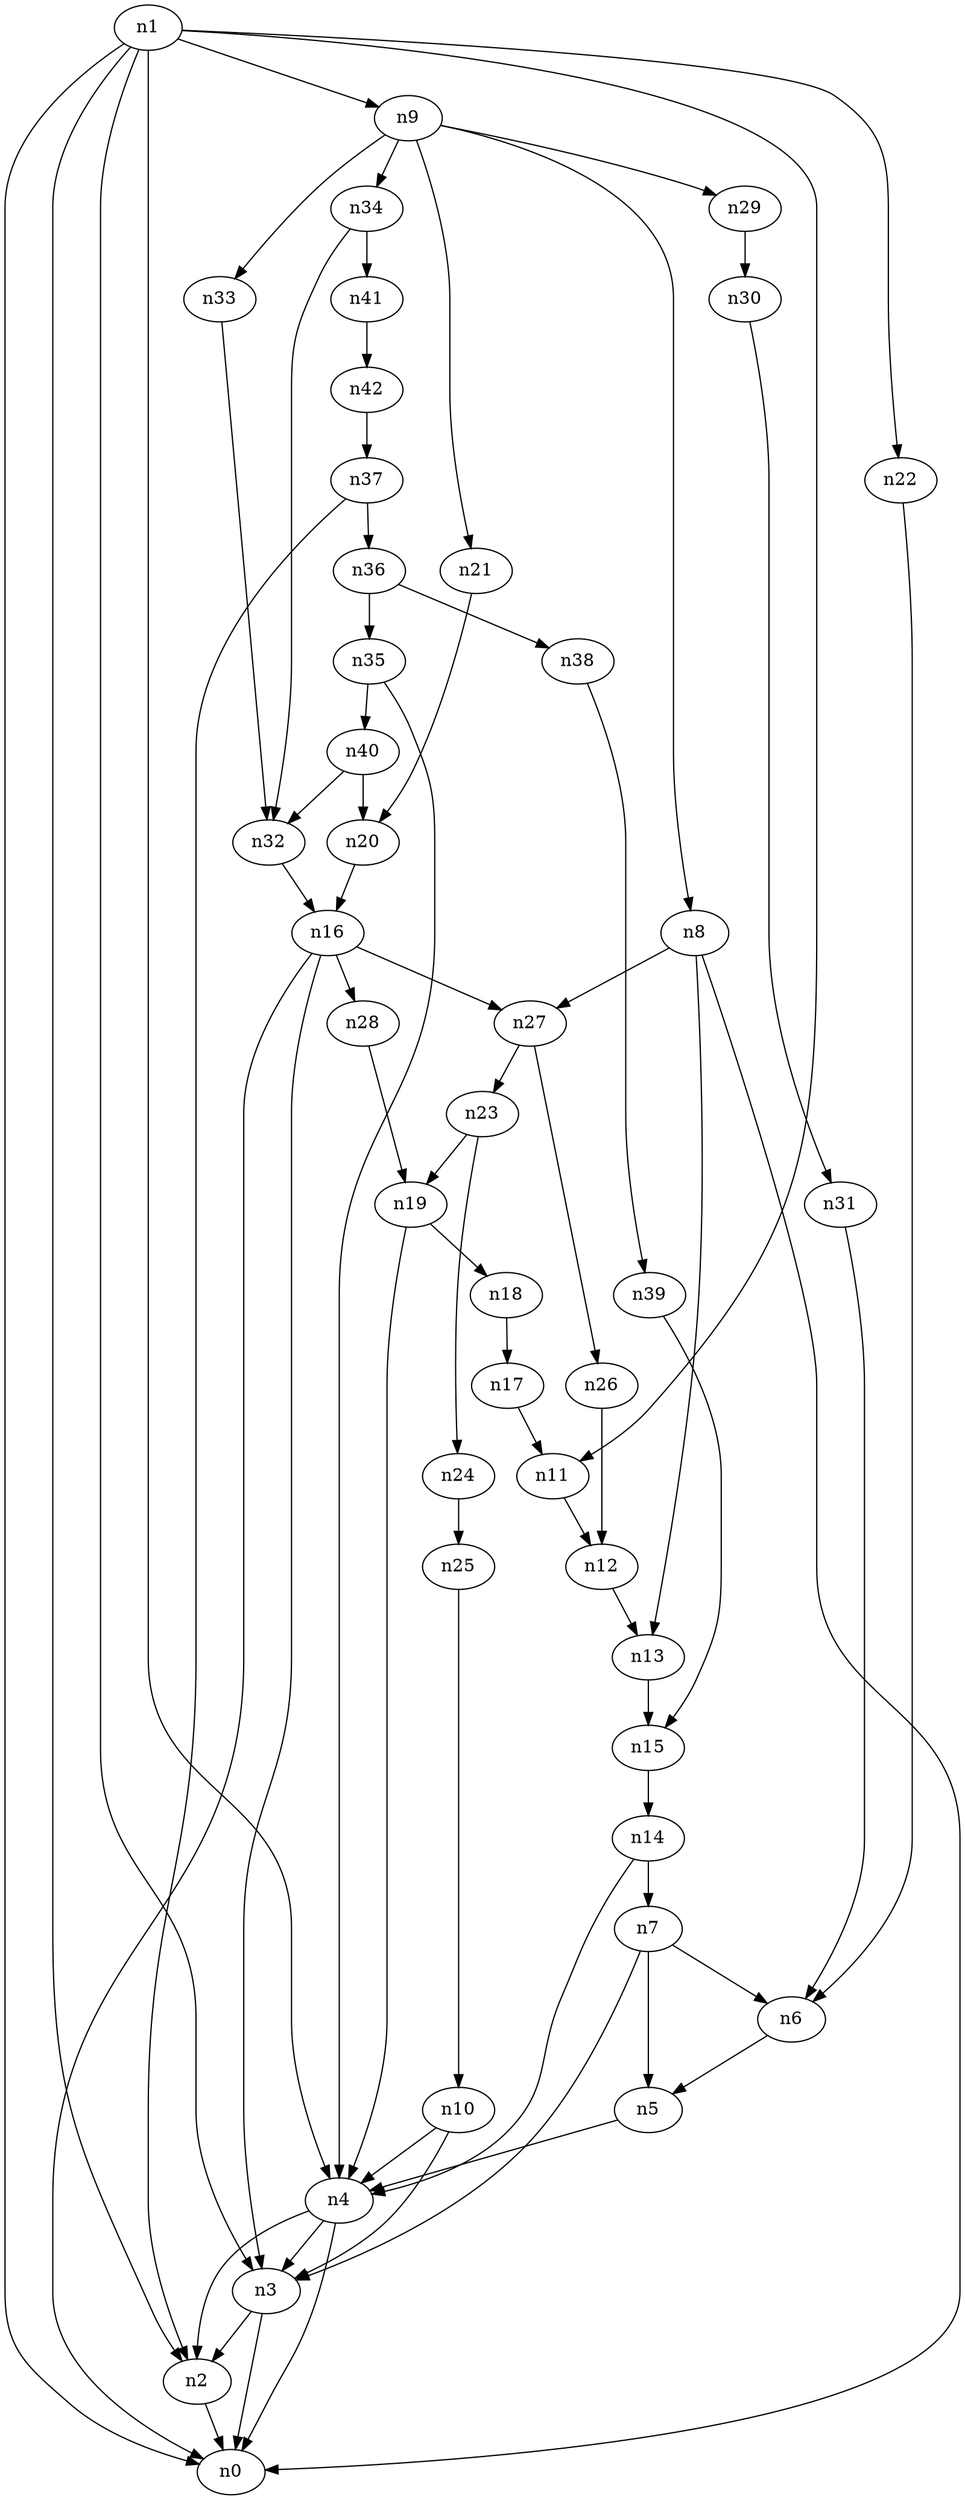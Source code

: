 digraph G {
	n1 -> n0	 [_graphml_id=e0];
	n1 -> n2	 [_graphml_id=e1];
	n1 -> n3	 [_graphml_id=e6];
	n1 -> n4	 [_graphml_id=e9];
	n1 -> n9	 [_graphml_id=e16];
	n1 -> n11	 [_graphml_id=e19];
	n1 -> n22	 [_graphml_id=e36];
	n2 -> n0	 [_graphml_id=e5];
	n3 -> n0	 [_graphml_id=e8];
	n3 -> n2	 [_graphml_id=e2];
	n4 -> n0	 [_graphml_id=e4];
	n4 -> n2	 [_graphml_id=e7];
	n4 -> n3	 [_graphml_id=e3];
	n5 -> n4	 [_graphml_id=e10];
	n6 -> n5	 [_graphml_id=e11];
	n7 -> n3	 [_graphml_id=e13];
	n7 -> n5	 [_graphml_id=e28];
	n7 -> n6	 [_graphml_id=e12];
	n8 -> n0	 [_graphml_id=e14];
	n8 -> n13	 [_graphml_id=e22];
	n8 -> n27	 [_graphml_id=e48];
	n9 -> n8	 [_graphml_id=e15];
	n9 -> n21	 [_graphml_id=e35];
	n9 -> n29	 [_graphml_id=e49];
	n9 -> n33	 [_graphml_id=e55];
	n9 -> n34	 [_graphml_id=e56];
	n10 -> n3	 [_graphml_id=e17];
	n10 -> n4	 [_graphml_id=e18];
	n11 -> n12	 [_graphml_id=e20];
	n12 -> n13	 [_graphml_id=e21];
	n13 -> n15	 [_graphml_id=e25];
	n14 -> n4	 [_graphml_id=e23];
	n14 -> n7	 [_graphml_id=e38];
	n15 -> n14	 [_graphml_id=e24];
	n16 -> n0	 [_graphml_id=e27];
	n16 -> n3	 [_graphml_id=e26];
	n16 -> n27	 [_graphml_id=e58];
	n16 -> n28	 [_graphml_id=e47];
	n17 -> n11	 [_graphml_id=e29];
	n18 -> n17	 [_graphml_id=e30];
	n19 -> n4	 [_graphml_id=e32];
	n19 -> n18	 [_graphml_id=e31];
	n20 -> n16	 [_graphml_id=e33];
	n21 -> n20	 [_graphml_id=e34];
	n22 -> n6	 [_graphml_id=e37];
	n23 -> n19	 [_graphml_id=e39];
	n23 -> n24	 [_graphml_id=e40];
	n24 -> n25	 [_graphml_id=e41];
	n25 -> n10	 [_graphml_id=e42];
	n26 -> n12	 [_graphml_id=e43];
	n27 -> n23	 [_graphml_id=e45];
	n27 -> n26	 [_graphml_id=e44];
	n28 -> n19	 [_graphml_id=e46];
	n29 -> n30	 [_graphml_id=e50];
	n30 -> n31	 [_graphml_id=e51];
	n31 -> n6	 [_graphml_id=e52];
	n32 -> n16	 [_graphml_id=e53];
	n33 -> n32	 [_graphml_id=e54];
	n34 -> n32	 [_graphml_id=e57];
	n34 -> n41	 [_graphml_id=e69];
	n35 -> n4	 [_graphml_id=e59];
	n35 -> n40	 [_graphml_id=e66];
	n36 -> n35	 [_graphml_id=e60];
	n36 -> n38	 [_graphml_id=e63];
	n37 -> n2	 [_graphml_id=e62];
	n37 -> n36	 [_graphml_id=e61];
	n38 -> n39	 [_graphml_id=e64];
	n39 -> n15	 [_graphml_id=e65];
	n40 -> n20	 [_graphml_id=e68];
	n40 -> n32	 [_graphml_id=e67];
	n41 -> n42	 [_graphml_id=e70];
	n42 -> n37	 [_graphml_id=e71];
}
